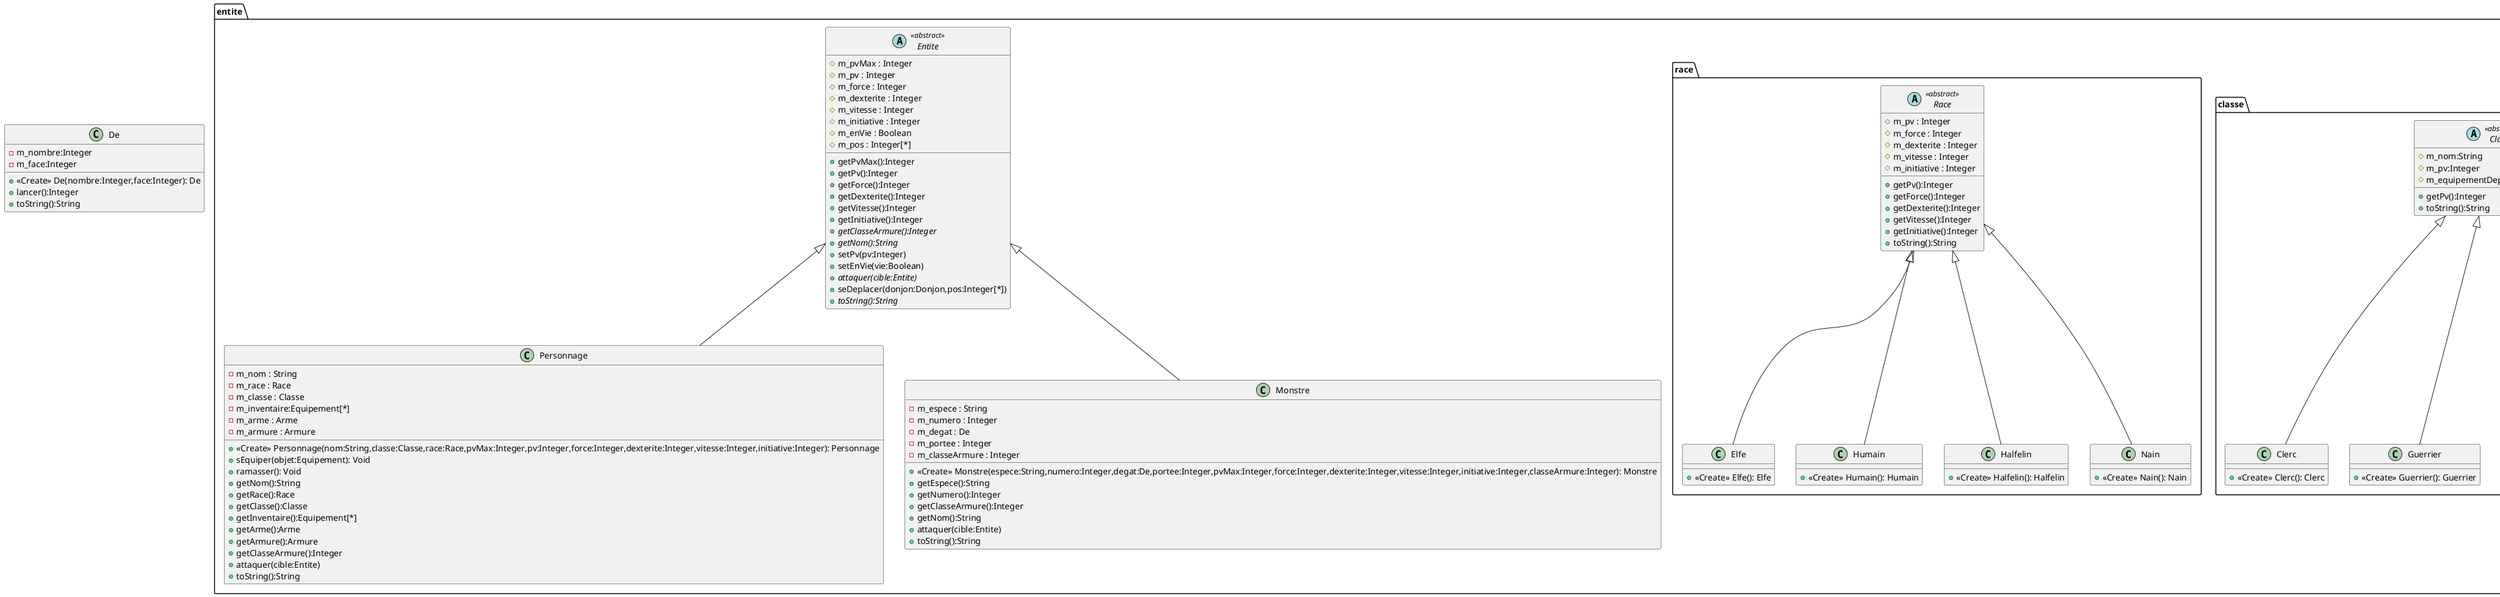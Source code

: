 @startuml
'https://plantuml.com/class-diagram

package "entite"
{
/'Définitions des classes'/
abstract Entite<<abstract>>
{
#m_pvMax : Integer
#m_pv : Integer
#m_force : Integer
#m_dexterite : Integer
#m_vitesse : Integer
#m_initiative : Integer
#m_enVie : Boolean
#m_pos : Integer[*]

+getPvMax():Integer
+getPv():Integer
+getForce():Integer
+getDexterite():Integer
+getVitesse():Integer
+getInitiative():Integer
+getClasseArmure():Integer {abstract}
+getNom():String {abstract}
+setPv(pv:Integer)
+setEnVie(vie:Boolean)
+attaquer(cible:Entite) {abstract}
+seDeplacer(donjon:Donjon,pos:Integer[*])
+toString():String {abstract}

}
class Personnage
{
-m_nom : String
-m_race : Race
-m_classe : Classe
-m_inventaire:Equipement[*]
-m_arme : Arme
-m_armure : Armure

+«Create» Personnage(nom:String,classe:Classe,race:Race,pvMax:Integer,pv:Integer,force:Integer,dexterite:Integer,vitesse:Integer,initiative:Integer): Personnage
+sEquiper(objet:Equipement): Void
+ramasser(): Void
+getNom():String
+getRace():Race
+getClasse():Classe
+getInventaire():Equipement[*]
+getArme():Arme
+getArmure():Armure
+getClasseArmure():Integer
+attaquer(cible:Entite)
+toString():String

}
class Monstre
{
-m_espece : String
-m_numero : Integer
-m_degat : De
-m_portee : Integer
-m_classeArmure : Integer
+«Create» Monstre(espece:String,numero:Integer,degat:De,portee:Integer,pvMax:Integer,force:Integer,dexterite:Integer,vitesse:Integer,initiative:Integer,classeArmure:Integer): Monstre
+getEspece():String
+getNumero():Integer
+getClasseArmure():Integer
+getNom():String
+attaquer(cible:Entite)
+toString():String

}
package "classe"
{
abstract Classe<<abstract>>
{
#m_nom:String
#m_pv:Integer
#m_equipementDepart:Equipement

+getPv():Integer
+toString():String
}
class Clerc
{
+«Create» Clerc(): Clerc
}
class Guerrier
{
+«Create» Guerrier(): Guerrier
}
class Magicien
{
+«Create» Magicien(): Magicien
}
class Roublard
{
+«Create» Roublard(): Roublard
}
}

package "race"
{
/'Définitions des classes'/
abstract Race<<abstract>>
{
#m_pv : Integer
#m_force : Integer
#m_dexterite : Integer
#m_vitesse : Integer
#m_initiative : Integer
+getPv():Integer
+getForce():Integer
+getDexterite():Integer
+getVitesse():Integer
+getInitiative():Integer
+toString():String
}
class Elfe
{
+«Create» Elfe(): Elfe
}
class Humain
{
+«Create» Humain(): Humain
}
class Halfelin
{
+«Create» Halfelin(): Halfelin
}
class Nain
{
+«Create» Nain(): Nain
}
}

/'Définitions des relations'/
Personnage -up-|> Entite
Monstre -up-|> Entite

Clerc -up-|> Classe
Guerrier -up-|> Classe
Magicien -up-|> Classe
Roublard -up-|> Classe

Elfe -up-|> Race
Humain -up-|> Race
Halfelin -up-|> Race
Nain -up-|> Race

}
package "equipement"
{
/'Définitions des classes'/
abstract Equipement<<abstract>>
{
#m_nom:String
#m_lourd:Boolean
#m_pos:Integer[*]

+getNom():String
+getLourd():Boolean
+setPos(pos:Integer[*])
+positionnerEquipement(donjon:Donjon,pos:Integer[*])
+toString():String
}
class Armure
{
-m_classeArmure:Integer
+«Create» Armure(nom:Integer,classeArmure,est_lourd:Boolean): Armure
+getClasse():Integer
}
class Arme
{
-m_degat:De
-m_portee:Integer
+«Create» Armure(nom:String,portee:Integer,est_lourd:Boolean): Armure
+getDegat():De
+getPortee():Integer
}
/'Définitions des relations'/
Armure -up-|> Equipement
Arme -up-|> Equipement
}
package "plateau"
{
/'Définitions des classes'/
class Donjon
{
-m_taille:Integer
-m_carte:String[*][*]
-m_monstres:ArrayList<Monstre>
+«Create» Donjon(): Donjon
+«Create» Donjon(taille:Integer): Donjon
+creerCarte():Integer
+initialiserCarte():String[*][*]
+cordonneX(lettreX:char):Integer
+cordonneValide(coordX:Integer,coordY:Integer):Boolean
+getValeurEmplacement(pos:Integer[*]):Integer
+placerObstacle()
+placerEntite(entite:Entite)
+placerEquipement(objet:Equipement)
+donjonDefaut(persos:ArrayList<Personnage>,objets:ArrayList<Equipement>,monstres:ArrayList<Monstre>)
+afficherCarte()
+getCarte():String[*][*]
+getMonstres():ArrayList<Monstre>
+addMonstres()
}
/'Définitions des relations'/
}
class De
{
-m_nombre:Integer
-m_face:Integer
+«Create» De(nombre:Integer,face:Integer): De
+lancer():Integer
+toString():String
}

@enduml
